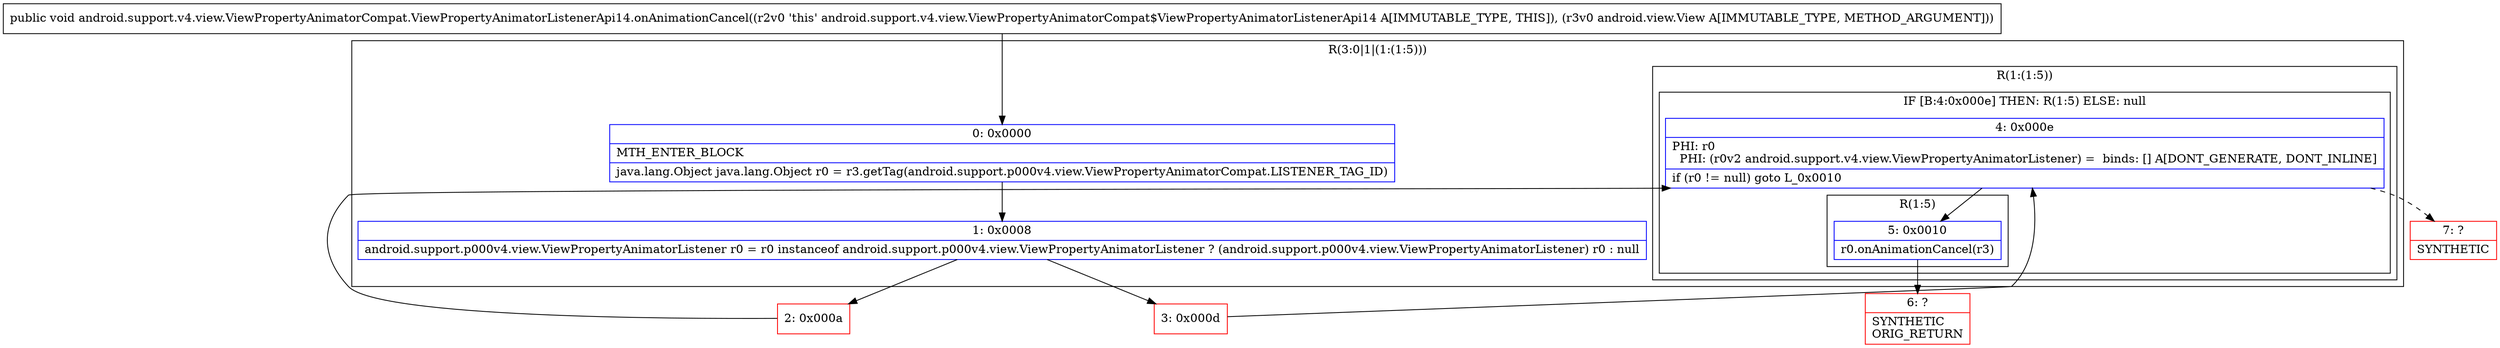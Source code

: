 digraph "CFG forandroid.support.v4.view.ViewPropertyAnimatorCompat.ViewPropertyAnimatorListenerApi14.onAnimationCancel(Landroid\/view\/View;)V" {
subgraph cluster_Region_1814166042 {
label = "R(3:0|1|(1:(1:5)))";
node [shape=record,color=blue];
Node_0 [shape=record,label="{0\:\ 0x0000|MTH_ENTER_BLOCK\l|java.lang.Object java.lang.Object r0 = r3.getTag(android.support.p000v4.view.ViewPropertyAnimatorCompat.LISTENER_TAG_ID)\l}"];
Node_1 [shape=record,label="{1\:\ 0x0008|android.support.p000v4.view.ViewPropertyAnimatorListener r0 = r0 instanceof android.support.p000v4.view.ViewPropertyAnimatorListener ? (android.support.p000v4.view.ViewPropertyAnimatorListener) r0 : null\l}"];
subgraph cluster_Region_1921482635 {
label = "R(1:(1:5))";
node [shape=record,color=blue];
subgraph cluster_IfRegion_262211076 {
label = "IF [B:4:0x000e] THEN: R(1:5) ELSE: null";
node [shape=record,color=blue];
Node_4 [shape=record,label="{4\:\ 0x000e|PHI: r0 \l  PHI: (r0v2 android.support.v4.view.ViewPropertyAnimatorListener) =  binds: [] A[DONT_GENERATE, DONT_INLINE]\l|if (r0 != null) goto L_0x0010\l}"];
subgraph cluster_Region_11742729 {
label = "R(1:5)";
node [shape=record,color=blue];
Node_5 [shape=record,label="{5\:\ 0x0010|r0.onAnimationCancel(r3)\l}"];
}
}
}
}
Node_2 [shape=record,color=red,label="{2\:\ 0x000a}"];
Node_3 [shape=record,color=red,label="{3\:\ 0x000d}"];
Node_6 [shape=record,color=red,label="{6\:\ ?|SYNTHETIC\lORIG_RETURN\l}"];
Node_7 [shape=record,color=red,label="{7\:\ ?|SYNTHETIC\l}"];
MethodNode[shape=record,label="{public void android.support.v4.view.ViewPropertyAnimatorCompat.ViewPropertyAnimatorListenerApi14.onAnimationCancel((r2v0 'this' android.support.v4.view.ViewPropertyAnimatorCompat$ViewPropertyAnimatorListenerApi14 A[IMMUTABLE_TYPE, THIS]), (r3v0 android.view.View A[IMMUTABLE_TYPE, METHOD_ARGUMENT])) }"];
MethodNode -> Node_0;
Node_0 -> Node_1;
Node_1 -> Node_2;
Node_1 -> Node_3;
Node_4 -> Node_5;
Node_4 -> Node_7[style=dashed];
Node_5 -> Node_6;
Node_2 -> Node_4;
Node_3 -> Node_4;
}

